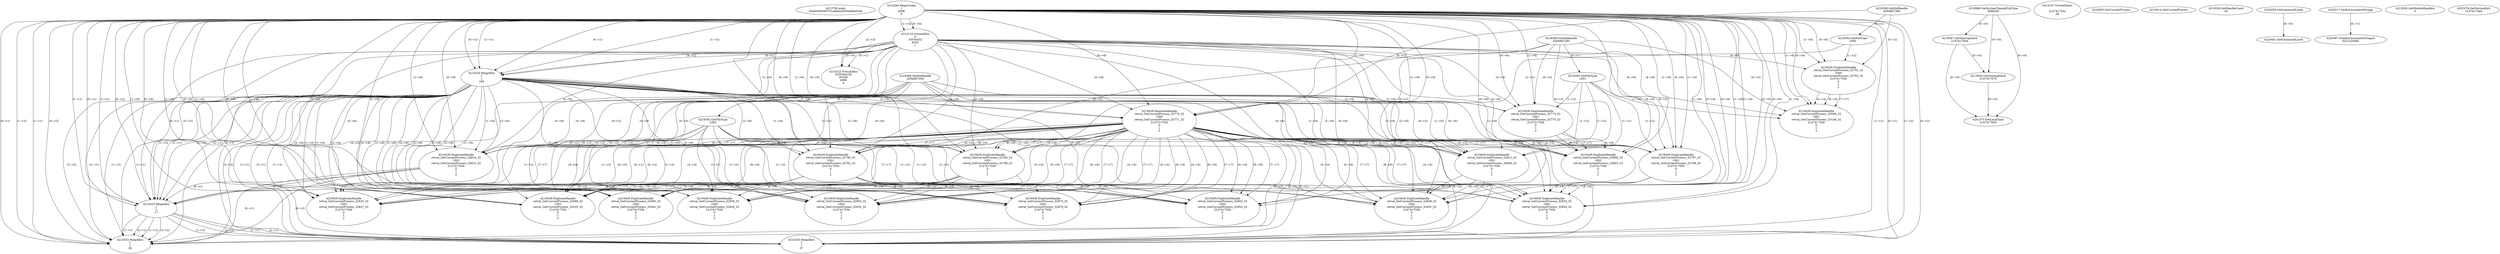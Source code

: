 // Global SCDG with merge call
digraph {
	0 [label="4213792.main
00a00395390701adb6ac6354468e024b"]
	1 [label="4214265.HeapCreate
1
4096
0"]
	2 [label="4218869.GetSystemTimeAsFileTime
4288292"]
	3 [label="4214116.VirtualAlloc
0
33554432
8192
1"]
	1 -> 3 [label="(1-->4)"]
	1 -> 3 [label="(0-->4)"]
	4 [label="4214147.VirtualQuery

2147417352
28"]
	5 [label="4214222.VirtualAlloc
3255304192
65536
4096
4"]
	3 -> 5 [label="(0-->1)"]
	1 -> 5 [label="(2-->3)"]
	3 -> 5 [label="(0-->0)"]
	6 [label="4219047.GetStartupInfoA
2147417564"]
	2 -> 6 [label="(0-->0)"]
	7 [label="4219368.GetStdHandle
4294967286"]
	8 [label="4219392.GetFileType
1000"]
	7 -> 8 [label="(0-->1)"]
	9 [label="4219405.GetCurrentProcess
"]
	10 [label="4219414.GetCurrentProcess
"]
	11 [label="4219439.DuplicateHandle
retval_GetCurrentProcess_32791_32
1000
retval_GetCurrentProcess_32792_32
2147417556
0
1
2"]
	7 -> 11 [label="(0-->2)"]
	8 -> 11 [label="(1-->2)"]
	1 -> 11 [label="(1-->6)"]
	1 -> 11 [label="(0-->6)"]
	3 -> 11 [label="(4-->6)"]
	12 [label="4219368.GetStdHandle
4294967285"]
	13 [label="4219392.GetFileType
1001"]
	12 -> 13 [label="(0-->1)"]
	14 [label="4219439.DuplicateHandle
retval_GetCurrentProcess_33006_32
1001
retval_GetCurrentProcess_33146_32
2147417556
0
1
2"]
	12 -> 14 [label="(0-->2)"]
	13 -> 14 [label="(1-->2)"]
	11 -> 14 [label="(4-->4)"]
	1 -> 14 [label="(1-->6)"]
	1 -> 14 [label="(0-->6)"]
	3 -> 14 [label="(4-->6)"]
	11 -> 14 [label="(6-->6)"]
	11 -> 14 [label="(7-->7)"]
	15 [label="4214333.HeapAlloc
1
1
256"]
	1 -> 15 [label="(1-->1)"]
	1 -> 15 [label="(0-->1)"]
	3 -> 15 [label="(4-->1)"]
	1 -> 15 [label="(1-->2)"]
	1 -> 15 [label="(0-->2)"]
	3 -> 15 [label="(4-->2)"]
	16 [label="4219439.DuplicateHandle
retval_GetCurrentProcess_32770_32
1000
retval_GetCurrentProcess_32771_32
2147417556
0
1
2"]
	7 -> 16 [label="(0-->2)"]
	8 -> 16 [label="(1-->2)"]
	1 -> 16 [label="(1-->6)"]
	1 -> 16 [label="(0-->6)"]
	3 -> 16 [label="(4-->6)"]
	15 -> 16 [label="(1-->6)"]
	15 -> 16 [label="(2-->6)"]
	17 [label="4219368.GetStdHandle
4294967284"]
	18 [label="4219392.GetFileType
1002"]
	17 -> 18 [label="(0-->1)"]
	19 [label="4219439.DuplicateHandle
retval_GetCurrentProcess_32814_32
1002
retval_GetCurrentProcess_32815_32
2147417556
0
1
2"]
	17 -> 19 [label="(0-->2)"]
	18 -> 19 [label="(1-->2)"]
	16 -> 19 [label="(4-->4)"]
	1 -> 19 [label="(1-->6)"]
	1 -> 19 [label="(0-->6)"]
	3 -> 19 [label="(4-->6)"]
	15 -> 19 [label="(1-->6)"]
	15 -> 19 [label="(2-->6)"]
	16 -> 19 [label="(6-->6)"]
	16 -> 19 [label="(7-->7)"]
	20 [label="4219524.SetHandleCount
32"]
	21 [label="4220059.GetCommandLineA
"]
	22 [label="4214333.HeapAlloc
1
1
17"]
	1 -> 22 [label="(1-->1)"]
	1 -> 22 [label="(0-->1)"]
	3 -> 22 [label="(4-->1)"]
	15 -> 22 [label="(1-->1)"]
	15 -> 22 [label="(2-->1)"]
	16 -> 22 [label="(6-->1)"]
	19 -> 22 [label="(6-->1)"]
	1 -> 22 [label="(1-->2)"]
	1 -> 22 [label="(0-->2)"]
	3 -> 22 [label="(4-->2)"]
	15 -> 22 [label="(1-->2)"]
	15 -> 22 [label="(2-->2)"]
	16 -> 22 [label="(6-->2)"]
	19 -> 22 [label="(6-->2)"]
	23 [label="4220217.GetEnvironmentStrings
"]
	24 [label="4214333.HeapAlloc
1
1
39"]
	1 -> 24 [label="(1-->1)"]
	1 -> 24 [label="(0-->1)"]
	3 -> 24 [label="(4-->1)"]
	15 -> 24 [label="(1-->1)"]
	15 -> 24 [label="(2-->1)"]
	16 -> 24 [label="(6-->1)"]
	19 -> 24 [label="(6-->1)"]
	22 -> 24 [label="(1-->1)"]
	22 -> 24 [label="(2-->1)"]
	1 -> 24 [label="(1-->2)"]
	1 -> 24 [label="(0-->2)"]
	3 -> 24 [label="(4-->2)"]
	15 -> 24 [label="(1-->2)"]
	15 -> 24 [label="(2-->2)"]
	16 -> 24 [label="(6-->2)"]
	19 -> 24 [label="(6-->2)"]
	22 -> 24 [label="(1-->2)"]
	22 -> 24 [label="(2-->2)"]
	25 [label="4219439.DuplicateHandle
retval_GetCurrentProcess_32780_32
1001
retval_GetCurrentProcess_32781_32
2147417556
0
1
2"]
	12 -> 25 [label="(0-->2)"]
	13 -> 25 [label="(1-->2)"]
	16 -> 25 [label="(4-->4)"]
	1 -> 25 [label="(1-->6)"]
	1 -> 25 [label="(0-->6)"]
	3 -> 25 [label="(4-->6)"]
	15 -> 25 [label="(1-->6)"]
	15 -> 25 [label="(2-->6)"]
	16 -> 25 [label="(6-->6)"]
	16 -> 25 [label="(7-->7)"]
	26 [label="4219439.DuplicateHandle
retval_GetCurrentProcess_32875_32
1002
retval_GetCurrentProcess_32878_32
2147417556
0
1
2"]
	17 -> 26 [label="(0-->2)"]
	18 -> 26 [label="(1-->2)"]
	16 -> 26 [label="(4-->4)"]
	25 -> 26 [label="(4-->4)"]
	1 -> 26 [label="(1-->6)"]
	1 -> 26 [label="(0-->6)"]
	3 -> 26 [label="(4-->6)"]
	15 -> 26 [label="(1-->6)"]
	15 -> 26 [label="(2-->6)"]
	16 -> 26 [label="(6-->6)"]
	25 -> 26 [label="(6-->6)"]
	16 -> 26 [label="(7-->7)"]
	25 -> 26 [label="(7-->7)"]
	27 [label="4214333.HeapAlloc
1
1
37"]
	1 -> 27 [label="(1-->1)"]
	1 -> 27 [label="(0-->1)"]
	3 -> 27 [label="(4-->1)"]
	15 -> 27 [label="(1-->1)"]
	15 -> 27 [label="(2-->1)"]
	16 -> 27 [label="(6-->1)"]
	22 -> 27 [label="(1-->1)"]
	22 -> 27 [label="(2-->1)"]
	1 -> 27 [label="(1-->2)"]
	1 -> 27 [label="(0-->2)"]
	3 -> 27 [label="(4-->2)"]
	15 -> 27 [label="(1-->2)"]
	15 -> 27 [label="(2-->2)"]
	16 -> 27 [label="(6-->2)"]
	22 -> 27 [label="(1-->2)"]
	22 -> 27 [label="(2-->2)"]
	28 [label="4220387.FreeEnvironmentStringsA
3221225480"]
	23 -> 28 [label="(0-->1)"]
	29 [label="4213922.GetStartupInfoA
2147417676"]
	2 -> 29 [label="(0-->0)"]
	6 -> 29 [label="(0-->0)"]
	30 [label="4213930.GetModuleHandleA
0"]
	31 [label="4220401.GetCommandLineA
"]
	21 -> 31 [label="(0-->0)"]
	32 [label="4201373.GetLocalTime
2147417604"]
	2 -> 32 [label="(0-->0)"]
	6 -> 32 [label="(0-->0)"]
	29 -> 32 [label="(0-->0)"]
	33 [label="4201674.GetVersionExA
2147417444"]
	34 [label="4219439.DuplicateHandle
retval_GetCurrentProcess_32774_32
1001
retval_GetCurrentProcess_32775_32
2147417556
0
1
2"]
	12 -> 34 [label="(0-->2)"]
	13 -> 34 [label="(1-->2)"]
	1 -> 34 [label="(1-->6)"]
	1 -> 34 [label="(0-->6)"]
	3 -> 34 [label="(4-->6)"]
	15 -> 34 [label="(1-->6)"]
	15 -> 34 [label="(2-->6)"]
	35 [label="4219439.DuplicateHandle
retval_GetCurrentProcess_32800_32
1002
retval_GetCurrentProcess_32803_32
2147417556
0
1
2"]
	17 -> 35 [label="(0-->2)"]
	18 -> 35 [label="(1-->2)"]
	34 -> 35 [label="(4-->4)"]
	1 -> 35 [label="(1-->6)"]
	1 -> 35 [label="(0-->6)"]
	3 -> 35 [label="(4-->6)"]
	15 -> 35 [label="(1-->6)"]
	15 -> 35 [label="(2-->6)"]
	34 -> 35 [label="(6-->6)"]
	34 -> 35 [label="(7-->7)"]
	36 [label="4219439.DuplicateHandle
retval_GetCurrentProcess_32825_32
1002
retval_GetCurrentProcess_32827_32
2147417556
0
1
2"]
	17 -> 36 [label="(0-->2)"]
	18 -> 36 [label="(1-->2)"]
	16 -> 36 [label="(4-->4)"]
	25 -> 36 [label="(4-->4)"]
	1 -> 36 [label="(1-->6)"]
	1 -> 36 [label="(0-->6)"]
	3 -> 36 [label="(4-->6)"]
	15 -> 36 [label="(1-->6)"]
	15 -> 36 [label="(2-->6)"]
	16 -> 36 [label="(6-->6)"]
	25 -> 36 [label="(6-->6)"]
	16 -> 36 [label="(7-->7)"]
	25 -> 36 [label="(7-->7)"]
	37 [label="4219439.DuplicateHandle
retval_GetCurrentProcess_32787_32
1001
retval_GetCurrentProcess_32789_32
2147417556
0
1
2"]
	12 -> 37 [label="(0-->2)"]
	13 -> 37 [label="(1-->2)"]
	16 -> 37 [label="(4-->4)"]
	1 -> 37 [label="(1-->6)"]
	1 -> 37 [label="(0-->6)"]
	3 -> 37 [label="(4-->6)"]
	15 -> 37 [label="(1-->6)"]
	15 -> 37 [label="(2-->6)"]
	16 -> 37 [label="(6-->6)"]
	16 -> 37 [label="(7-->7)"]
	38 [label="4219439.DuplicateHandle
retval_GetCurrentProcess_32852_32
1002
retval_GetCurrentProcess_32854_32
2147417556
0
1
2"]
	17 -> 38 [label="(0-->2)"]
	18 -> 38 [label="(1-->2)"]
	16 -> 38 [label="(4-->4)"]
	37 -> 38 [label="(4-->4)"]
	1 -> 38 [label="(1-->6)"]
	1 -> 38 [label="(0-->6)"]
	3 -> 38 [label="(4-->6)"]
	15 -> 38 [label="(1-->6)"]
	15 -> 38 [label="(2-->6)"]
	16 -> 38 [label="(6-->6)"]
	37 -> 38 [label="(6-->6)"]
	16 -> 38 [label="(7-->7)"]
	37 -> 38 [label="(7-->7)"]
	39 [label="4219439.DuplicateHandle
retval_GetCurrentProcess_32784_32
1001
retval_GetCurrentProcess_32786_32
2147417556
0
1
2"]
	12 -> 39 [label="(0-->2)"]
	13 -> 39 [label="(1-->2)"]
	16 -> 39 [label="(4-->4)"]
	1 -> 39 [label="(1-->6)"]
	1 -> 39 [label="(0-->6)"]
	3 -> 39 [label="(4-->6)"]
	15 -> 39 [label="(1-->6)"]
	15 -> 39 [label="(2-->6)"]
	16 -> 39 [label="(6-->6)"]
	16 -> 39 [label="(7-->7)"]
	40 [label="4219439.DuplicateHandle
retval_GetCurrentProcess_32838_32
1002
retval_GetCurrentProcess_32845_32
2147417556
0
1
2"]
	17 -> 40 [label="(0-->2)"]
	18 -> 40 [label="(1-->2)"]
	16 -> 40 [label="(4-->4)"]
	39 -> 40 [label="(4-->4)"]
	1 -> 40 [label="(1-->6)"]
	1 -> 40 [label="(0-->6)"]
	3 -> 40 [label="(4-->6)"]
	15 -> 40 [label="(1-->6)"]
	15 -> 40 [label="(2-->6)"]
	16 -> 40 [label="(6-->6)"]
	39 -> 40 [label="(6-->6)"]
	16 -> 40 [label="(7-->7)"]
	39 -> 40 [label="(7-->7)"]
	41 [label="4219439.DuplicateHandle
retval_GetCurrentProcess_32902_32
1002
retval_GetCurrentProcess_32954_32
2147417556
0
1
2"]
	17 -> 41 [label="(0-->2)"]
	18 -> 41 [label="(1-->2)"]
	16 -> 41 [label="(4-->4)"]
	25 -> 41 [label="(4-->4)"]
	1 -> 41 [label="(1-->6)"]
	1 -> 41 [label="(0-->6)"]
	3 -> 41 [label="(4-->6)"]
	15 -> 41 [label="(1-->6)"]
	15 -> 41 [label="(2-->6)"]
	16 -> 41 [label="(6-->6)"]
	25 -> 41 [label="(6-->6)"]
	16 -> 41 [label="(7-->7)"]
	25 -> 41 [label="(7-->7)"]
	42 [label="4219439.DuplicateHandle
retval_GetCurrentProcess_32812_32
1001
retval_GetCurrentProcess_32839_32
2147417556
0
1
2"]
	12 -> 42 [label="(0-->2)"]
	13 -> 42 [label="(1-->2)"]
	16 -> 42 [label="(4-->4)"]
	1 -> 42 [label="(1-->6)"]
	1 -> 42 [label="(0-->6)"]
	3 -> 42 [label="(4-->6)"]
	15 -> 42 [label="(1-->6)"]
	15 -> 42 [label="(2-->6)"]
	16 -> 42 [label="(6-->6)"]
	16 -> 42 [label="(7-->7)"]
	43 [label="4219439.DuplicateHandle
retval_GetCurrentProcess_32939_32
1002
retval_GetCurrentProcess_32951_32
2147417556
0
1
2"]
	17 -> 43 [label="(0-->2)"]
	18 -> 43 [label="(1-->2)"]
	16 -> 43 [label="(4-->4)"]
	42 -> 43 [label="(4-->4)"]
	1 -> 43 [label="(1-->6)"]
	1 -> 43 [label="(0-->6)"]
	3 -> 43 [label="(4-->6)"]
	15 -> 43 [label="(1-->6)"]
	15 -> 43 [label="(2-->6)"]
	16 -> 43 [label="(6-->6)"]
	42 -> 43 [label="(6-->6)"]
	16 -> 43 [label="(7-->7)"]
	42 -> 43 [label="(7-->7)"]
	44 [label="4219439.DuplicateHandle
retval_GetCurrentProcess_32996_32
1002
retval_GetCurrentProcess_33029_32
2147417556
0
1
2"]
	17 -> 44 [label="(0-->2)"]
	18 -> 44 [label="(1-->2)"]
	16 -> 44 [label="(4-->4)"]
	25 -> 44 [label="(4-->4)"]
	1 -> 44 [label="(1-->6)"]
	1 -> 44 [label="(0-->6)"]
	3 -> 44 [label="(4-->6)"]
	15 -> 44 [label="(1-->6)"]
	15 -> 44 [label="(2-->6)"]
	16 -> 44 [label="(6-->6)"]
	25 -> 44 [label="(6-->6)"]
	16 -> 44 [label="(7-->7)"]
	25 -> 44 [label="(7-->7)"]
	45 [label="4219439.DuplicateHandle
retval_GetCurrentProcess_32903_32
1002
retval_GetCurrentProcess_33032_32
2147417556
0
1
2"]
	17 -> 45 [label="(0-->2)"]
	18 -> 45 [label="(1-->2)"]
	16 -> 45 [label="(4-->4)"]
	39 -> 45 [label="(4-->4)"]
	1 -> 45 [label="(1-->6)"]
	1 -> 45 [label="(0-->6)"]
	3 -> 45 [label="(4-->6)"]
	15 -> 45 [label="(1-->6)"]
	15 -> 45 [label="(2-->6)"]
	16 -> 45 [label="(6-->6)"]
	39 -> 45 [label="(6-->6)"]
	16 -> 45 [label="(7-->7)"]
	39 -> 45 [label="(7-->7)"]
	46 [label="4219439.DuplicateHandle
retval_GetCurrentProcess_32995_32
1002
retval_GetCurrentProcess_33042_32
2147417556
0
1
2"]
	17 -> 46 [label="(0-->2)"]
	18 -> 46 [label="(1-->2)"]
	16 -> 46 [label="(4-->4)"]
	39 -> 46 [label="(4-->4)"]
	1 -> 46 [label="(1-->6)"]
	1 -> 46 [label="(0-->6)"]
	3 -> 46 [label="(4-->6)"]
	15 -> 46 [label="(1-->6)"]
	15 -> 46 [label="(2-->6)"]
	16 -> 46 [label="(6-->6)"]
	39 -> 46 [label="(6-->6)"]
	16 -> 46 [label="(7-->7)"]
	39 -> 46 [label="(7-->7)"]
}

